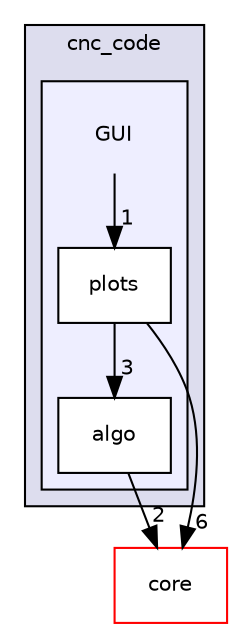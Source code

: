 digraph "GUI" {
  compound=true
  node [ fontsize="10", fontname="Helvetica"];
  edge [ labelfontsize="10", labelfontname="Helvetica"];
  subgraph clusterdir_a39cbe5a354beb1dfef4e178a9b84e52 {
    graph [ bgcolor="#ddddee", pencolor="black", label="cnc_code" fontname="Helvetica", fontsize="10", URL="dir_a39cbe5a354beb1dfef4e178a9b84e52.html"]
  subgraph clusterdir_25ff8c1ad5d1c1b81f74f41ffd9e6e6e {
    graph [ bgcolor="#eeeeff", pencolor="black", label="" URL="dir_25ff8c1ad5d1c1b81f74f41ffd9e6e6e.html"];
    dir_25ff8c1ad5d1c1b81f74f41ffd9e6e6e [shape=plaintext label="GUI"];
    dir_0d13f36d511829bd3d121ed6f9f5b468 [shape=box label="algo" color="black" fillcolor="white" style="filled" URL="dir_0d13f36d511829bd3d121ed6f9f5b468.html"];
    dir_7d62614e3f1f4f980f859b33fc213674 [shape=box label="plots" color="black" fillcolor="white" style="filled" URL="dir_7d62614e3f1f4f980f859b33fc213674.html"];
  }
  }
  dir_d5590a7ef232b7ef673ced649b950d62 [shape=box label="core" fillcolor="white" style="filled" color="red" URL="dir_d5590a7ef232b7ef673ced649b950d62.html"];
  dir_25ff8c1ad5d1c1b81f74f41ffd9e6e6e->dir_7d62614e3f1f4f980f859b33fc213674 [headlabel="1", labeldistance=1.5 headhref="dir_000003_000006.html"];
  dir_7d62614e3f1f4f980f859b33fc213674->dir_d5590a7ef232b7ef673ced649b950d62 [headlabel="6", labeldistance=1.5 headhref="dir_000006_000001.html"];
  dir_7d62614e3f1f4f980f859b33fc213674->dir_0d13f36d511829bd3d121ed6f9f5b468 [headlabel="3", labeldistance=1.5 headhref="dir_000006_000004.html"];
  dir_0d13f36d511829bd3d121ed6f9f5b468->dir_d5590a7ef232b7ef673ced649b950d62 [headlabel="2", labeldistance=1.5 headhref="dir_000004_000001.html"];
}
